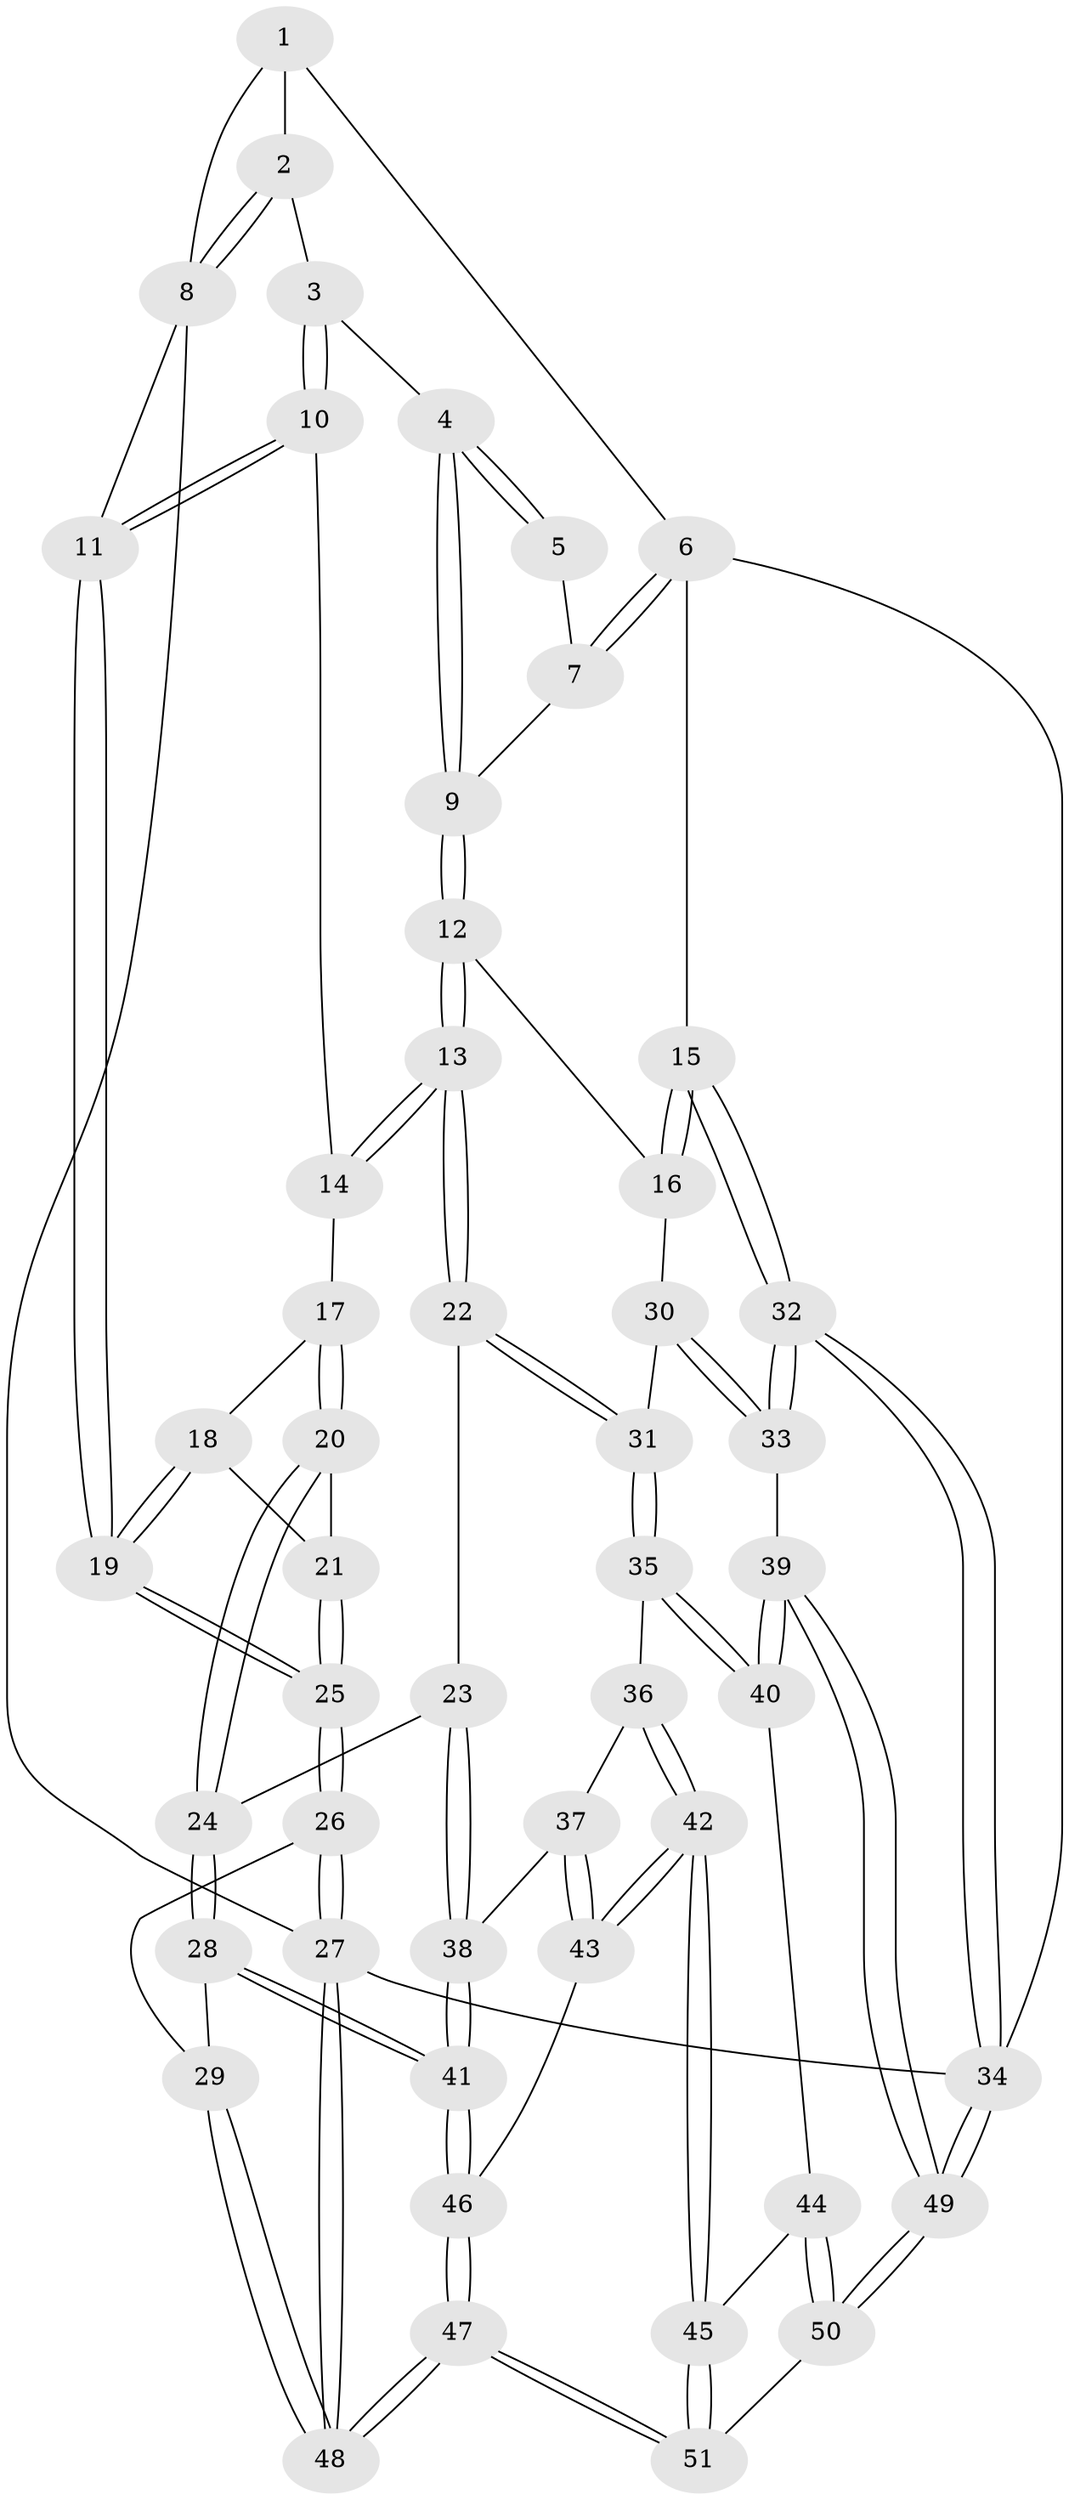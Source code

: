 // coarse degree distribution, {3: 0.2222222222222222, 5: 0.2962962962962963, 2: 0.037037037037037035, 4: 0.3333333333333333, 6: 0.1111111111111111}
// Generated by graph-tools (version 1.1) at 2025/24/03/03/25 07:24:39]
// undirected, 51 vertices, 124 edges
graph export_dot {
graph [start="1"]
  node [color=gray90,style=filled];
  1 [pos="+0.8869101974950487+0"];
  2 [pos="+0.27944397215171746+0"];
  3 [pos="+0.49702845353588565+0.1512570907070937"];
  4 [pos="+0.6468314485091856+0.21385865127117012"];
  5 [pos="+0.8288284655880501+0.01579957436181816"];
  6 [pos="+1+0.3272437067434753"];
  7 [pos="+0.9369985795306839+0.22760746511412147"];
  8 [pos="+0+0"];
  9 [pos="+0.7048157072285667+0.3056679068547478"];
  10 [pos="+0.43635295319229056+0.4648391510475953"];
  11 [pos="+0+0.13184431945550007"];
  12 [pos="+0.7101673703290897+0.38389963228911117"];
  13 [pos="+0.5951154252540061+0.5447956790636425"];
  14 [pos="+0.43643493038197395+0.4650037771882619"];
  15 [pos="+1+0.5082499207942989"];
  16 [pos="+1+0.513063564164435"];
  17 [pos="+0.35545163898003135+0.5391934086181901"];
  18 [pos="+0.18881974718058805+0.48946309076962013"];
  19 [pos="+0+0.36692184615541207"];
  20 [pos="+0.32231241130334404+0.632273670877615"];
  21 [pos="+0.2922373270269481+0.6228566994925512"];
  22 [pos="+0.6067519222932934+0.6163849167346723"];
  23 [pos="+0.5148844891333686+0.6819029434839182"];
  24 [pos="+0.362353921179143+0.7466181282492496"];
  25 [pos="+0.014984160111367866+0.6378293598446904"];
  26 [pos="+0.011923614219790908+0.7176842102267236"];
  27 [pos="+0+1"];
  28 [pos="+0.360355733297233+0.7502110984738573"];
  29 [pos="+0.3085029674602288+0.7941768109242803"];
  30 [pos="+0.815053269342544+0.6400827263710439"];
  31 [pos="+0.6340950746379038+0.6410509803953575"];
  32 [pos="+1+0.7556807774017139"];
  33 [pos="+0.8897810611674809+0.8441954811550554"];
  34 [pos="+1+1"];
  35 [pos="+0.6799075387896445+0.7985572082904822"];
  36 [pos="+0.6529529795339973+0.8271311132253316"];
  37 [pos="+0.5610869974577946+0.8651850973492039"];
  38 [pos="+0.5301095341138555+0.8703697803603903"];
  39 [pos="+0.8758770231954983+0.8563828145559039"];
  40 [pos="+0.7886194102939561+0.862546885298672"];
  41 [pos="+0.5020416885608895+0.8891603885792632"];
  42 [pos="+0.6302767490611138+0.9721156429958756"];
  43 [pos="+0.5961287876060057+0.9426570046985647"];
  44 [pos="+0.7719631860483134+0.8976335797207351"];
  45 [pos="+0.6374235231440374+1"];
  46 [pos="+0.49496084977357474+0.9170128981293143"];
  47 [pos="+0.3341238122806022+1"];
  48 [pos="+0.2793070348641745+1"];
  49 [pos="+0.96883051408206+1"];
  50 [pos="+0.7506167492056744+1"];
  51 [pos="+0.5798327856293345+1"];
  1 -- 2;
  1 -- 6;
  1 -- 8;
  2 -- 3;
  2 -- 8;
  2 -- 8;
  3 -- 4;
  3 -- 10;
  3 -- 10;
  4 -- 5;
  4 -- 5;
  4 -- 9;
  4 -- 9;
  5 -- 7;
  6 -- 7;
  6 -- 7;
  6 -- 15;
  6 -- 34;
  7 -- 9;
  8 -- 11;
  8 -- 27;
  9 -- 12;
  9 -- 12;
  10 -- 11;
  10 -- 11;
  10 -- 14;
  11 -- 19;
  11 -- 19;
  12 -- 13;
  12 -- 13;
  12 -- 16;
  13 -- 14;
  13 -- 14;
  13 -- 22;
  13 -- 22;
  14 -- 17;
  15 -- 16;
  15 -- 16;
  15 -- 32;
  15 -- 32;
  16 -- 30;
  17 -- 18;
  17 -- 20;
  17 -- 20;
  18 -- 19;
  18 -- 19;
  18 -- 21;
  19 -- 25;
  19 -- 25;
  20 -- 21;
  20 -- 24;
  20 -- 24;
  21 -- 25;
  21 -- 25;
  22 -- 23;
  22 -- 31;
  22 -- 31;
  23 -- 24;
  23 -- 38;
  23 -- 38;
  24 -- 28;
  24 -- 28;
  25 -- 26;
  25 -- 26;
  26 -- 27;
  26 -- 27;
  26 -- 29;
  27 -- 48;
  27 -- 48;
  27 -- 34;
  28 -- 29;
  28 -- 41;
  28 -- 41;
  29 -- 48;
  29 -- 48;
  30 -- 31;
  30 -- 33;
  30 -- 33;
  31 -- 35;
  31 -- 35;
  32 -- 33;
  32 -- 33;
  32 -- 34;
  32 -- 34;
  33 -- 39;
  34 -- 49;
  34 -- 49;
  35 -- 36;
  35 -- 40;
  35 -- 40;
  36 -- 37;
  36 -- 42;
  36 -- 42;
  37 -- 38;
  37 -- 43;
  37 -- 43;
  38 -- 41;
  38 -- 41;
  39 -- 40;
  39 -- 40;
  39 -- 49;
  39 -- 49;
  40 -- 44;
  41 -- 46;
  41 -- 46;
  42 -- 43;
  42 -- 43;
  42 -- 45;
  42 -- 45;
  43 -- 46;
  44 -- 45;
  44 -- 50;
  44 -- 50;
  45 -- 51;
  45 -- 51;
  46 -- 47;
  46 -- 47;
  47 -- 48;
  47 -- 48;
  47 -- 51;
  47 -- 51;
  49 -- 50;
  49 -- 50;
  50 -- 51;
}
